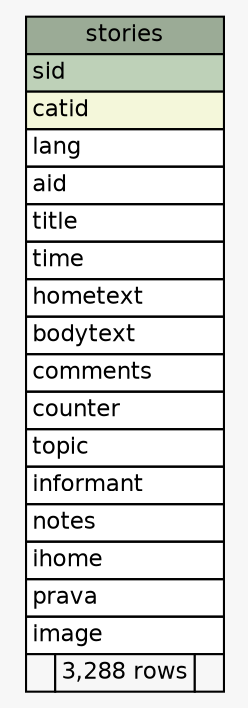 // dot 2.38.0 on Mac OS X 10.9.4
// SchemaSpy rev 590
digraph "stories" {
  graph [
    rankdir="RL"
    bgcolor="#f7f7f7"
    nodesep="0.18"
    ranksep="0.46"
    fontname="Helvetica"
    fontsize="11"
  ];
  node [
    fontname="Helvetica"
    fontsize="11"
    shape="plaintext"
  ];
  edge [
    arrowsize="0.8"
  ];
  "stories" [
    label=<
    <TABLE BORDER="0" CELLBORDER="1" CELLSPACING="0" BGCOLOR="#ffffff">
      <TR><TD COLSPAN="3" BGCOLOR="#9bab96" ALIGN="CENTER">stories</TD></TR>
      <TR><TD PORT="sid" COLSPAN="3" BGCOLOR="#bed1b8" ALIGN="LEFT">sid</TD></TR>
      <TR><TD PORT="catid" COLSPAN="3" BGCOLOR="#f4f7da" ALIGN="LEFT">catid</TD></TR>
      <TR><TD PORT="lang" COLSPAN="3" ALIGN="LEFT">lang</TD></TR>
      <TR><TD PORT="aid" COLSPAN="3" ALIGN="LEFT">aid</TD></TR>
      <TR><TD PORT="title" COLSPAN="3" ALIGN="LEFT">title</TD></TR>
      <TR><TD PORT="time" COLSPAN="3" ALIGN="LEFT">time</TD></TR>
      <TR><TD PORT="hometext" COLSPAN="3" ALIGN="LEFT">hometext</TD></TR>
      <TR><TD PORT="bodytext" COLSPAN="3" ALIGN="LEFT">bodytext</TD></TR>
      <TR><TD PORT="comments" COLSPAN="3" ALIGN="LEFT">comments</TD></TR>
      <TR><TD PORT="counter" COLSPAN="3" ALIGN="LEFT">counter</TD></TR>
      <TR><TD PORT="topic" COLSPAN="3" ALIGN="LEFT">topic</TD></TR>
      <TR><TD PORT="informant" COLSPAN="3" ALIGN="LEFT">informant</TD></TR>
      <TR><TD PORT="notes" COLSPAN="3" ALIGN="LEFT">notes</TD></TR>
      <TR><TD PORT="ihome" COLSPAN="3" ALIGN="LEFT">ihome</TD></TR>
      <TR><TD PORT="prava" COLSPAN="3" ALIGN="LEFT">prava</TD></TR>
      <TR><TD PORT="image" COLSPAN="3" ALIGN="LEFT">image</TD></TR>
      <TR><TD ALIGN="LEFT" BGCOLOR="#f7f7f7">  </TD><TD ALIGN="RIGHT" BGCOLOR="#f7f7f7">3,288 rows</TD><TD ALIGN="RIGHT" BGCOLOR="#f7f7f7">  </TD></TR>
    </TABLE>>
    URL="tables/stories.html"
    tooltip="stories"
  ];
}

